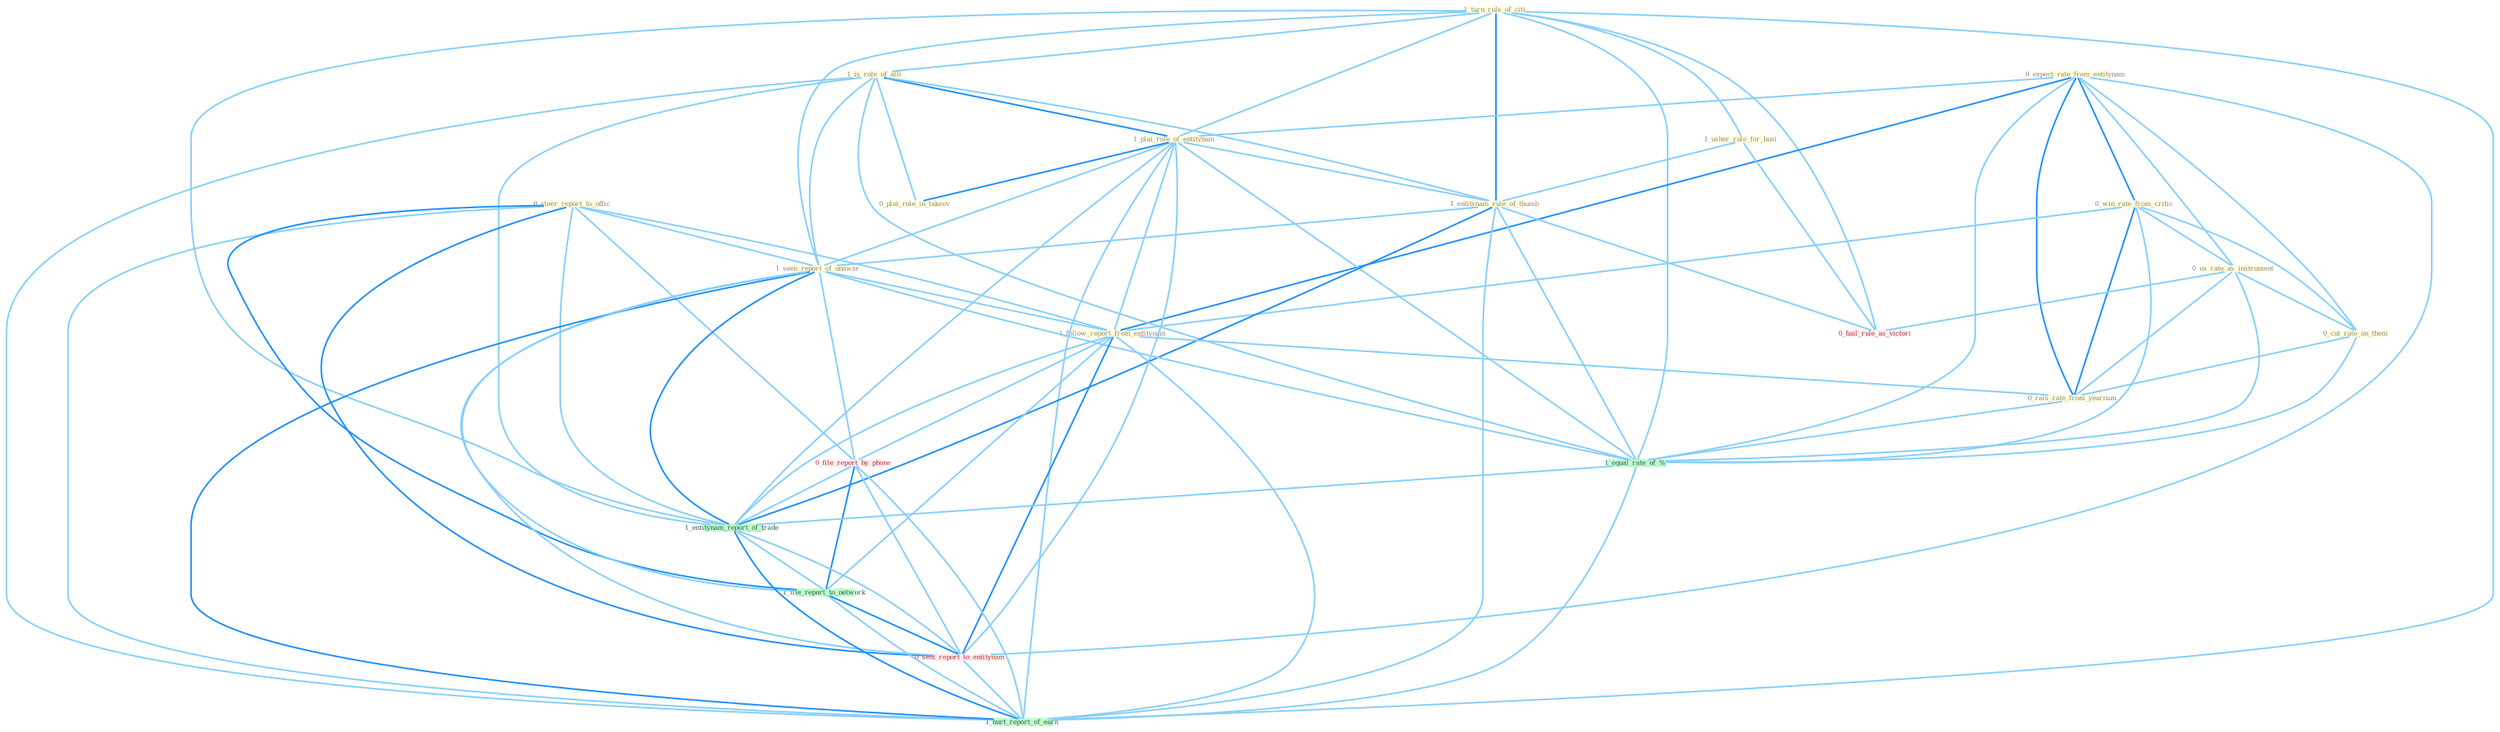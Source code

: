 Graph G{ 
    node
    [shape=polygon,style=filled,width=.5,height=.06,color="#BDFCC9",fixedsize=true,fontsize=4,
    fontcolor="#2f4f4f"];
    {node
    [color="#ffffe0", fontcolor="#8b7d6b"] "1_turn_rule_of_citi " "0_expect_rate_from_entitynam " "1_is_role_of_alli " "0_steer_report_to_offic " "1_plai_role_of_entitynam " "0_win_rate_from_critic " "1_usher_rule_for_busi " "0_us_rate_as_instrument " "0_cut_rate_on_them " "1_entitynam_rule_of_thumb " "1_seen_report_of_unawar " "1_follow_report_from_entitynam " "0_rais_rate_from_yearnum " "0_plai_role_in_takeov "}
{node [color="#fff0f5", fontcolor="#b22222"] "0_file_report_by_phone " "0_hail_rule_as_victori " "0_sent_report_to_entitynam "}
edge [color="#B0E2FF"];

	"1_turn_rule_of_citi " -- "1_is_role_of_alli " [w="1", color="#87cefa" ];
	"1_turn_rule_of_citi " -- "1_plai_role_of_entitynam " [w="1", color="#87cefa" ];
	"1_turn_rule_of_citi " -- "1_usher_rule_for_busi " [w="1", color="#87cefa" ];
	"1_turn_rule_of_citi " -- "1_entitynam_rule_of_thumb " [w="2", color="#1e90ff" , len=0.8];
	"1_turn_rule_of_citi " -- "1_seen_report_of_unawar " [w="1", color="#87cefa" ];
	"1_turn_rule_of_citi " -- "1_equal_rate_of_% " [w="1", color="#87cefa" ];
	"1_turn_rule_of_citi " -- "1_entitynam_report_of_trade " [w="1", color="#87cefa" ];
	"1_turn_rule_of_citi " -- "0_hail_rule_as_victori " [w="1", color="#87cefa" ];
	"1_turn_rule_of_citi " -- "1_hurt_report_of_earn " [w="1", color="#87cefa" ];
	"0_expect_rate_from_entitynam " -- "1_plai_role_of_entitynam " [w="1", color="#87cefa" ];
	"0_expect_rate_from_entitynam " -- "0_win_rate_from_critic " [w="2", color="#1e90ff" , len=0.8];
	"0_expect_rate_from_entitynam " -- "0_us_rate_as_instrument " [w="1", color="#87cefa" ];
	"0_expect_rate_from_entitynam " -- "0_cut_rate_on_them " [w="1", color="#87cefa" ];
	"0_expect_rate_from_entitynam " -- "1_follow_report_from_entitynam " [w="2", color="#1e90ff" , len=0.8];
	"0_expect_rate_from_entitynam " -- "0_rais_rate_from_yearnum " [w="2", color="#1e90ff" , len=0.8];
	"0_expect_rate_from_entitynam " -- "1_equal_rate_of_% " [w="1", color="#87cefa" ];
	"0_expect_rate_from_entitynam " -- "0_sent_report_to_entitynam " [w="1", color="#87cefa" ];
	"1_is_role_of_alli " -- "1_plai_role_of_entitynam " [w="2", color="#1e90ff" , len=0.8];
	"1_is_role_of_alli " -- "1_entitynam_rule_of_thumb " [w="1", color="#87cefa" ];
	"1_is_role_of_alli " -- "1_seen_report_of_unawar " [w="1", color="#87cefa" ];
	"1_is_role_of_alli " -- "0_plai_role_in_takeov " [w="1", color="#87cefa" ];
	"1_is_role_of_alli " -- "1_equal_rate_of_% " [w="1", color="#87cefa" ];
	"1_is_role_of_alli " -- "1_entitynam_report_of_trade " [w="1", color="#87cefa" ];
	"1_is_role_of_alli " -- "1_hurt_report_of_earn " [w="1", color="#87cefa" ];
	"0_steer_report_to_offic " -- "1_seen_report_of_unawar " [w="1", color="#87cefa" ];
	"0_steer_report_to_offic " -- "1_follow_report_from_entitynam " [w="1", color="#87cefa" ];
	"0_steer_report_to_offic " -- "0_file_report_by_phone " [w="1", color="#87cefa" ];
	"0_steer_report_to_offic " -- "1_entitynam_report_of_trade " [w="1", color="#87cefa" ];
	"0_steer_report_to_offic " -- "1_file_report_to_network " [w="2", color="#1e90ff" , len=0.8];
	"0_steer_report_to_offic " -- "0_sent_report_to_entitynam " [w="2", color="#1e90ff" , len=0.8];
	"0_steer_report_to_offic " -- "1_hurt_report_of_earn " [w="1", color="#87cefa" ];
	"1_plai_role_of_entitynam " -- "1_entitynam_rule_of_thumb " [w="1", color="#87cefa" ];
	"1_plai_role_of_entitynam " -- "1_seen_report_of_unawar " [w="1", color="#87cefa" ];
	"1_plai_role_of_entitynam " -- "1_follow_report_from_entitynam " [w="1", color="#87cefa" ];
	"1_plai_role_of_entitynam " -- "0_plai_role_in_takeov " [w="2", color="#1e90ff" , len=0.8];
	"1_plai_role_of_entitynam " -- "1_equal_rate_of_% " [w="1", color="#87cefa" ];
	"1_plai_role_of_entitynam " -- "1_entitynam_report_of_trade " [w="1", color="#87cefa" ];
	"1_plai_role_of_entitynam " -- "0_sent_report_to_entitynam " [w="1", color="#87cefa" ];
	"1_plai_role_of_entitynam " -- "1_hurt_report_of_earn " [w="1", color="#87cefa" ];
	"0_win_rate_from_critic " -- "0_us_rate_as_instrument " [w="1", color="#87cefa" ];
	"0_win_rate_from_critic " -- "0_cut_rate_on_them " [w="1", color="#87cefa" ];
	"0_win_rate_from_critic " -- "1_follow_report_from_entitynam " [w="1", color="#87cefa" ];
	"0_win_rate_from_critic " -- "0_rais_rate_from_yearnum " [w="2", color="#1e90ff" , len=0.8];
	"0_win_rate_from_critic " -- "1_equal_rate_of_% " [w="1", color="#87cefa" ];
	"1_usher_rule_for_busi " -- "1_entitynam_rule_of_thumb " [w="1", color="#87cefa" ];
	"1_usher_rule_for_busi " -- "0_hail_rule_as_victori " [w="1", color="#87cefa" ];
	"0_us_rate_as_instrument " -- "0_cut_rate_on_them " [w="1", color="#87cefa" ];
	"0_us_rate_as_instrument " -- "0_rais_rate_from_yearnum " [w="1", color="#87cefa" ];
	"0_us_rate_as_instrument " -- "1_equal_rate_of_% " [w="1", color="#87cefa" ];
	"0_us_rate_as_instrument " -- "0_hail_rule_as_victori " [w="1", color="#87cefa" ];
	"0_cut_rate_on_them " -- "0_rais_rate_from_yearnum " [w="1", color="#87cefa" ];
	"0_cut_rate_on_them " -- "1_equal_rate_of_% " [w="1", color="#87cefa" ];
	"1_entitynam_rule_of_thumb " -- "1_seen_report_of_unawar " [w="1", color="#87cefa" ];
	"1_entitynam_rule_of_thumb " -- "1_equal_rate_of_% " [w="1", color="#87cefa" ];
	"1_entitynam_rule_of_thumb " -- "1_entitynam_report_of_trade " [w="2", color="#1e90ff" , len=0.8];
	"1_entitynam_rule_of_thumb " -- "0_hail_rule_as_victori " [w="1", color="#87cefa" ];
	"1_entitynam_rule_of_thumb " -- "1_hurt_report_of_earn " [w="1", color="#87cefa" ];
	"1_seen_report_of_unawar " -- "1_follow_report_from_entitynam " [w="1", color="#87cefa" ];
	"1_seen_report_of_unawar " -- "0_file_report_by_phone " [w="1", color="#87cefa" ];
	"1_seen_report_of_unawar " -- "1_equal_rate_of_% " [w="1", color="#87cefa" ];
	"1_seen_report_of_unawar " -- "1_entitynam_report_of_trade " [w="2", color="#1e90ff" , len=0.8];
	"1_seen_report_of_unawar " -- "1_file_report_to_network " [w="1", color="#87cefa" ];
	"1_seen_report_of_unawar " -- "0_sent_report_to_entitynam " [w="1", color="#87cefa" ];
	"1_seen_report_of_unawar " -- "1_hurt_report_of_earn " [w="2", color="#1e90ff" , len=0.8];
	"1_follow_report_from_entitynam " -- "0_rais_rate_from_yearnum " [w="1", color="#87cefa" ];
	"1_follow_report_from_entitynam " -- "0_file_report_by_phone " [w="1", color="#87cefa" ];
	"1_follow_report_from_entitynam " -- "1_entitynam_report_of_trade " [w="1", color="#87cefa" ];
	"1_follow_report_from_entitynam " -- "1_file_report_to_network " [w="1", color="#87cefa" ];
	"1_follow_report_from_entitynam " -- "0_sent_report_to_entitynam " [w="2", color="#1e90ff" , len=0.8];
	"1_follow_report_from_entitynam " -- "1_hurt_report_of_earn " [w="1", color="#87cefa" ];
	"0_rais_rate_from_yearnum " -- "1_equal_rate_of_% " [w="1", color="#87cefa" ];
	"0_file_report_by_phone " -- "1_entitynam_report_of_trade " [w="1", color="#87cefa" ];
	"0_file_report_by_phone " -- "1_file_report_to_network " [w="2", color="#1e90ff" , len=0.8];
	"0_file_report_by_phone " -- "0_sent_report_to_entitynam " [w="1", color="#87cefa" ];
	"0_file_report_by_phone " -- "1_hurt_report_of_earn " [w="1", color="#87cefa" ];
	"1_equal_rate_of_% " -- "1_entitynam_report_of_trade " [w="1", color="#87cefa" ];
	"1_equal_rate_of_% " -- "1_hurt_report_of_earn " [w="1", color="#87cefa" ];
	"1_entitynam_report_of_trade " -- "1_file_report_to_network " [w="1", color="#87cefa" ];
	"1_entitynam_report_of_trade " -- "0_sent_report_to_entitynam " [w="1", color="#87cefa" ];
	"1_entitynam_report_of_trade " -- "1_hurt_report_of_earn " [w="2", color="#1e90ff" , len=0.8];
	"1_file_report_to_network " -- "0_sent_report_to_entitynam " [w="2", color="#1e90ff" , len=0.8];
	"1_file_report_to_network " -- "1_hurt_report_of_earn " [w="1", color="#87cefa" ];
	"0_sent_report_to_entitynam " -- "1_hurt_report_of_earn " [w="1", color="#87cefa" ];
}